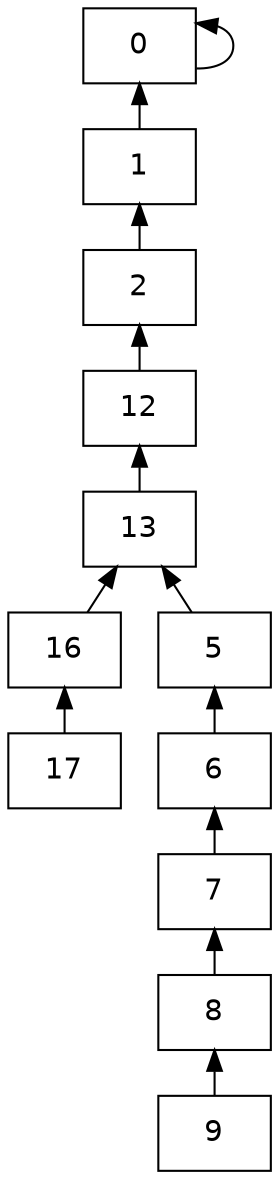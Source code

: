 digraph G {
	dir=none;
	ranksep=0.3;
	rankdir=BT;
	node [fontname="Helvetica"];
	1569["shape"="box","label"="12"];
	1569 -> 50;

	56["shape"="box","label"="8"];
	56 -> 55;

	57["shape"="box","label"="9"];
	57 -> 56 [dir=forward];
	1570["shape"="box","label"="13"];
	1570 -> 1569 [dir=forward];
	1573["shape"="box","label"="16"];
	1573 -> 1570 [dir=forward];
	53["shape"="box","label"="5"];
	53 -> 1570 [dir=forward];

	54["shape"="box","label"="6"];
	54 -> 53 [dir=forward];
	49["shape"="box","label"="1"];
	49 -> 48 [dir=forward];
	1574["shape"="box","label"="17"];
	1574 -> 1573 [dir=forward];

	48["shape"="box","label"="0"];
	48 -> 48 [dir=forward];
	50["shape"="box","label"="2"];
	50 -> 49 [dir=forward];
	55["shape"="box","label"="7"];
	55 -> 54 [dir=forward];

}
